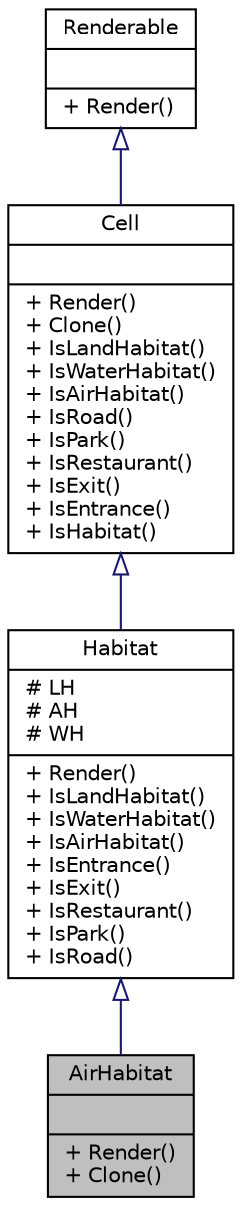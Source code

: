digraph "AirHabitat"
{
  edge [fontname="Helvetica",fontsize="10",labelfontname="Helvetica",labelfontsize="10"];
  node [fontname="Helvetica",fontsize="10",shape=record];
  Node1 [label="{AirHabitat\n||+ Render()\l+ Clone()\l}",height=0.2,width=0.4,color="black", fillcolor="grey75", style="filled", fontcolor="black"];
  Node2 -> Node1 [dir="back",color="midnightblue",fontsize="10",style="solid",arrowtail="onormal",fontname="Helvetica"];
  Node2 [label="{Habitat\n|# LH\l# AH\l# WH\l|+ Render()\l+ IsLandHabitat()\l+ IsWaterHabitat()\l+ IsAirHabitat()\l+ IsEntrance()\l+ IsExit()\l+ IsRestaurant()\l+ IsPark()\l+ IsRoad()\l}",height=0.2,width=0.4,color="black", fillcolor="white", style="filled",URL="$classHabitat.html"];
  Node3 -> Node2 [dir="back",color="midnightblue",fontsize="10",style="solid",arrowtail="onormal",fontname="Helvetica"];
  Node3 [label="{Cell\n||+ Render()\l+ Clone()\l+ IsLandHabitat()\l+ IsWaterHabitat()\l+ IsAirHabitat()\l+ IsRoad()\l+ IsPark()\l+ IsRestaurant()\l+ IsExit()\l+ IsEntrance()\l+ IsHabitat()\l}",height=0.2,width=0.4,color="black", fillcolor="white", style="filled",URL="$classCell.html"];
  Node4 -> Node3 [dir="back",color="midnightblue",fontsize="10",style="solid",arrowtail="onormal",fontname="Helvetica"];
  Node4 [label="{Renderable\n||+ Render()\l}",height=0.2,width=0.4,color="black", fillcolor="white", style="filled",URL="$classRenderable.html"];
}
